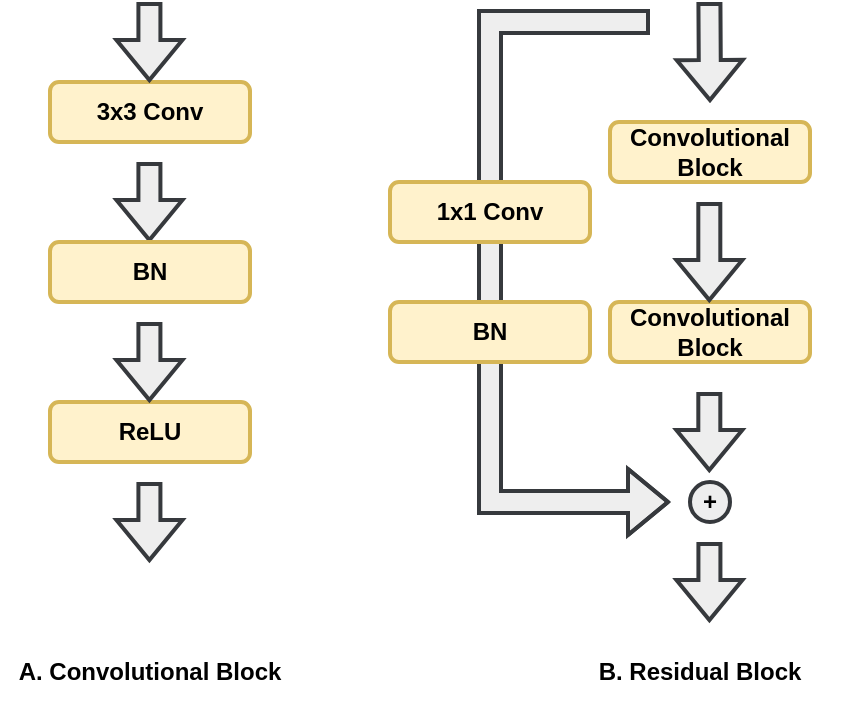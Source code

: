 <mxfile version="22.0.8" type="google">
  <diagram name="Trang-1" id="DCPB1bLVOOIcnbUDWQPr">
    <mxGraphModel grid="1" page="1" gridSize="10" guides="1" tooltips="1" connect="1" arrows="1" fold="1" pageScale="1" pageWidth="827" pageHeight="1169" math="0" shadow="0">
      <root>
        <mxCell id="0" />
        <mxCell id="1" parent="0" />
        <mxCell id="lX437AgswNUN-MGmlYr3-1" value="3x3 Conv" style="rounded=1;whiteSpace=wrap;html=1;fillColor=#fff2cc;strokeColor=#d6b656;strokeWidth=2;fontStyle=1" vertex="1" parent="1">
          <mxGeometry x="300" y="250" width="100" height="30" as="geometry" />
        </mxCell>
        <mxCell id="lX437AgswNUN-MGmlYr3-3" value="" style="shape=flexArrow;endArrow=classic;html=1;rounded=0;fillColor=#eeeeee;strokeColor=#36393d;strokeWidth=2;fontStyle=1" edge="1" parent="1">
          <mxGeometry width="50" height="50" relative="1" as="geometry">
            <mxPoint x="349.71" y="290" as="sourcePoint" />
            <mxPoint x="349.71" y="330" as="targetPoint" />
          </mxGeometry>
        </mxCell>
        <mxCell id="lX437AgswNUN-MGmlYr3-4" value="BN" style="rounded=1;whiteSpace=wrap;html=1;fillColor=#fff2cc;strokeColor=#d6b656;strokeWidth=2;fontStyle=1" vertex="1" parent="1">
          <mxGeometry x="300" y="330" width="100" height="30" as="geometry" />
        </mxCell>
        <mxCell id="lX437AgswNUN-MGmlYr3-6" value="ReLU" style="rounded=1;whiteSpace=wrap;html=1;fillColor=#fff2cc;strokeColor=#d6b656;strokeWidth=2;fontStyle=1" vertex="1" parent="1">
          <mxGeometry x="300" y="410" width="100" height="30" as="geometry" />
        </mxCell>
        <mxCell id="lX437AgswNUN-MGmlYr3-18" value="" style="shape=flexArrow;endArrow=classic;html=1;rounded=0;fillColor=#eeeeee;strokeColor=#36393d;strokeWidth=2;fontStyle=1" edge="1" parent="1">
          <mxGeometry width="50" height="50" relative="1" as="geometry">
            <mxPoint x="349.71" y="210" as="sourcePoint" />
            <mxPoint x="349.71" y="250" as="targetPoint" />
          </mxGeometry>
        </mxCell>
        <mxCell id="lX437AgswNUN-MGmlYr3-19" value="" style="shape=flexArrow;endArrow=classic;html=1;rounded=0;fillColor=#eeeeee;strokeColor=#36393d;strokeWidth=2;fontStyle=1" edge="1" parent="1">
          <mxGeometry width="50" height="50" relative="1" as="geometry">
            <mxPoint x="349.71" y="370" as="sourcePoint" />
            <mxPoint x="349.71" y="410" as="targetPoint" />
          </mxGeometry>
        </mxCell>
        <mxCell id="lX437AgswNUN-MGmlYr3-26" value="Convolutional&lt;br&gt;Block" style="rounded=1;whiteSpace=wrap;html=1;fillColor=#fff2cc;strokeColor=#d6b656;strokeWidth=2;fontStyle=1" vertex="1" parent="1">
          <mxGeometry x="580" y="270" width="100" height="30" as="geometry" />
        </mxCell>
        <mxCell id="lX437AgswNUN-MGmlYr3-30" value="" style="shape=flexArrow;endArrow=classic;html=1;rounded=0;fillColor=#eeeeee;strokeColor=#36393d;strokeWidth=2;fontStyle=1" edge="1" parent="1">
          <mxGeometry width="50" height="50" relative="1" as="geometry">
            <mxPoint x="629.71" y="210" as="sourcePoint" />
            <mxPoint x="630" y="260" as="targetPoint" />
          </mxGeometry>
        </mxCell>
        <mxCell id="lX437AgswNUN-MGmlYr3-32" value="" style="shape=flexArrow;endArrow=classic;html=1;rounded=0;fillColor=#eeeeee;strokeColor=#36393d;strokeWidth=2;fontStyle=1" edge="1" parent="1">
          <mxGeometry width="50" height="50" relative="1" as="geometry">
            <mxPoint x="600" y="220" as="sourcePoint" />
            <mxPoint x="610" y="460" as="targetPoint" />
            <Array as="points">
              <mxPoint x="520" y="220" />
              <mxPoint x="520" y="460" />
            </Array>
          </mxGeometry>
        </mxCell>
        <mxCell id="lX437AgswNUN-MGmlYr3-33" value="" style="shape=flexArrow;endArrow=classic;html=1;rounded=0;fillColor=#eeeeee;strokeColor=#36393d;strokeWidth=2;fontStyle=1" edge="1" parent="1">
          <mxGeometry width="50" height="50" relative="1" as="geometry">
            <mxPoint x="349.71" y="450" as="sourcePoint" />
            <mxPoint x="349.71" y="490" as="targetPoint" />
          </mxGeometry>
        </mxCell>
        <mxCell id="lX437AgswNUN-MGmlYr3-34" value="+" style="ellipse;whiteSpace=wrap;html=1;aspect=fixed;fillColor=#eeeeee;strokeColor=#36393d;strokeWidth=2;fontStyle=1" vertex="1" parent="1">
          <mxGeometry x="620" y="450" width="20" height="20" as="geometry" />
        </mxCell>
        <mxCell id="lX437AgswNUN-MGmlYr3-35" value="" style="shape=flexArrow;endArrow=classic;html=1;rounded=0;fillColor=#eeeeee;strokeColor=#36393d;strokeWidth=2;fontStyle=1" edge="1" parent="1">
          <mxGeometry width="50" height="50" relative="1" as="geometry">
            <mxPoint x="629.71" y="480" as="sourcePoint" />
            <mxPoint x="629.71" y="520" as="targetPoint" />
          </mxGeometry>
        </mxCell>
        <mxCell id="lX437AgswNUN-MGmlYr3-36" value="BN" style="rounded=1;whiteSpace=wrap;html=1;fillColor=#fff2cc;strokeColor=#d6b656;strokeWidth=2;fontStyle=1" vertex="1" parent="1">
          <mxGeometry x="470" y="360" width="100" height="30" as="geometry" />
        </mxCell>
        <mxCell id="lX437AgswNUN-MGmlYr3-38" value="1x1 Conv" style="rounded=1;whiteSpace=wrap;html=1;fillColor=#fff2cc;strokeColor=#d6b656;strokeWidth=2;fontStyle=1" vertex="1" parent="1">
          <mxGeometry x="470" y="300" width="100" height="30" as="geometry" />
        </mxCell>
        <mxCell id="lX437AgswNUN-MGmlYr3-41" value="A. Convolutional Block" style="text;html=1;strokeColor=none;fillColor=none;align=center;verticalAlign=middle;whiteSpace=wrap;rounded=0;fontStyle=1" vertex="1" parent="1">
          <mxGeometry x="275" y="530" width="150" height="30" as="geometry" />
        </mxCell>
        <mxCell id="lX437AgswNUN-MGmlYr3-42" value="B. Residual Block" style="text;html=1;strokeColor=none;fillColor=none;align=center;verticalAlign=middle;whiteSpace=wrap;rounded=0;fontStyle=1" vertex="1" parent="1">
          <mxGeometry x="550" y="530" width="150" height="30" as="geometry" />
        </mxCell>
        <mxCell id="oGO8_a27JNAEtktwbq16-1" value="Convolutional&lt;br&gt;Block" style="rounded=1;whiteSpace=wrap;html=1;fillColor=#fff2cc;strokeColor=#d6b656;strokeWidth=2;fontStyle=1" vertex="1" parent="1">
          <mxGeometry x="580" y="360" width="100" height="30" as="geometry" />
        </mxCell>
        <mxCell id="oGO8_a27JNAEtktwbq16-2" value="" style="shape=flexArrow;endArrow=classic;html=1;rounded=0;fillColor=#eeeeee;strokeColor=#36393d;strokeWidth=2;fontStyle=1" edge="1" parent="1">
          <mxGeometry width="50" height="50" relative="1" as="geometry">
            <mxPoint x="629.66" y="405" as="sourcePoint" />
            <mxPoint x="629.66" y="445" as="targetPoint" />
          </mxGeometry>
        </mxCell>
        <mxCell id="oGO8_a27JNAEtktwbq16-3" value="" style="shape=flexArrow;endArrow=classic;html=1;rounded=0;fillColor=#eeeeee;strokeColor=#36393d;strokeWidth=2;fontStyle=1;entryX=0.5;entryY=0;entryDx=0;entryDy=0;" edge="1" parent="1">
          <mxGeometry width="50" height="50" relative="1" as="geometry">
            <mxPoint x="629.66" y="310" as="sourcePoint" />
            <mxPoint x="629.66" y="360.0" as="targetPoint" />
          </mxGeometry>
        </mxCell>
      </root>
    </mxGraphModel>
  </diagram>
</mxfile>
